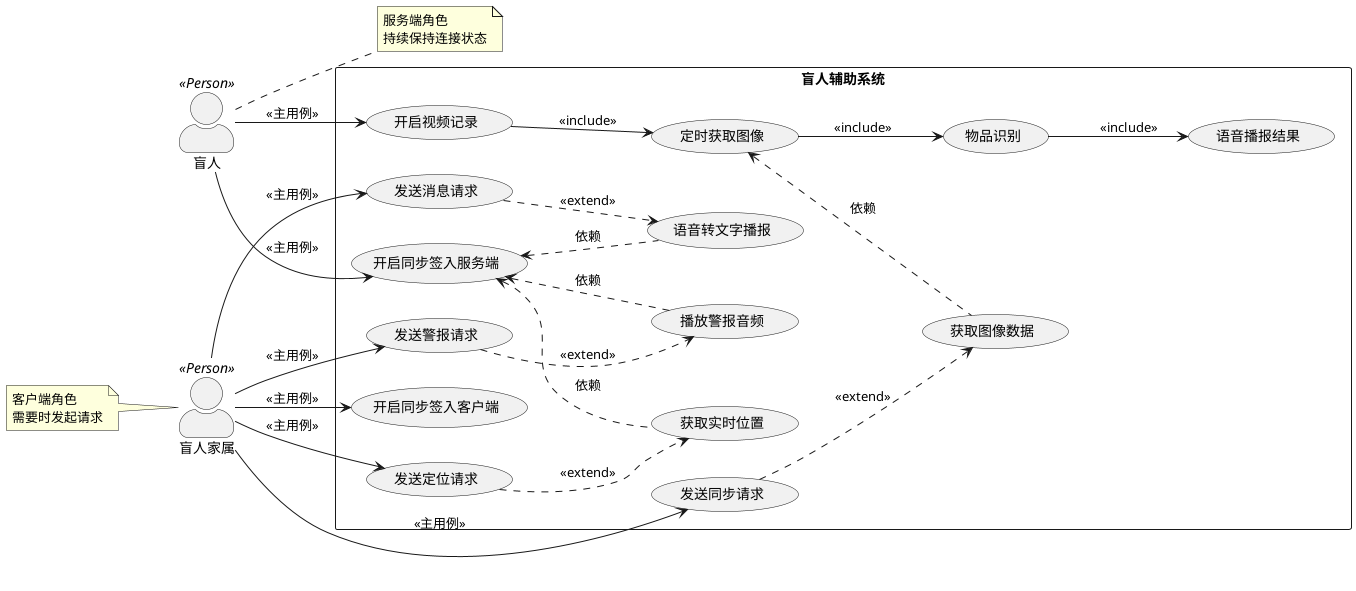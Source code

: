 @startuml
left to right direction
skinparam actorStyle awesome

actor "盲人" as BlindUser <<Person>>
actor "盲人家属" as Family <<Person>>

rectangle "盲人辅助系统" {
    BlindUser --> (开启同步签入服务端) : <<主用例>>
    BlindUser --> (开启视频记录) : <<主用例>>
    (开启视频记录) --> (定时获取图像) : <<include>>
    (定时获取图像) --> (物品识别) : <<include>>
    (物品识别) --> (语音播报结果) : <<include>>

    Family --> (开启同步签入客户端) : <<主用例>>
    Family --> (发送定位请求) : <<主用例>>
    Family --> (发送警报请求) : <<主用例>>
    Family --> (发送消息请求) : <<主用例>>
    Family --> (发送同步请求) : <<主用例>>

    (发送定位请求) ..> (获取实时位置) : <<extend>>
    (发送警报请求) ..> (播放警报音频) : <<extend>>
    (发送消息请求) ..> (语音转文字播报) : <<extend>>
    (发送同步请求) ..> (获取图像数据) : <<extend>>

    (获取实时位置) .u.> (开启同步签入服务端) : 依赖
    (播放警报音频) .u.> (开启同步签入服务端) : 依赖
    (语音转文字播报) .u.> (开启同步签入服务端) : 依赖
    (获取图像数据) .u.> (定时获取图像) : 依赖
}

note right of BlindUser
  服务端角色
  持续保持连接状态
end note

note left of Family
  客户端角色
  需要时发起请求
end note
@enduml